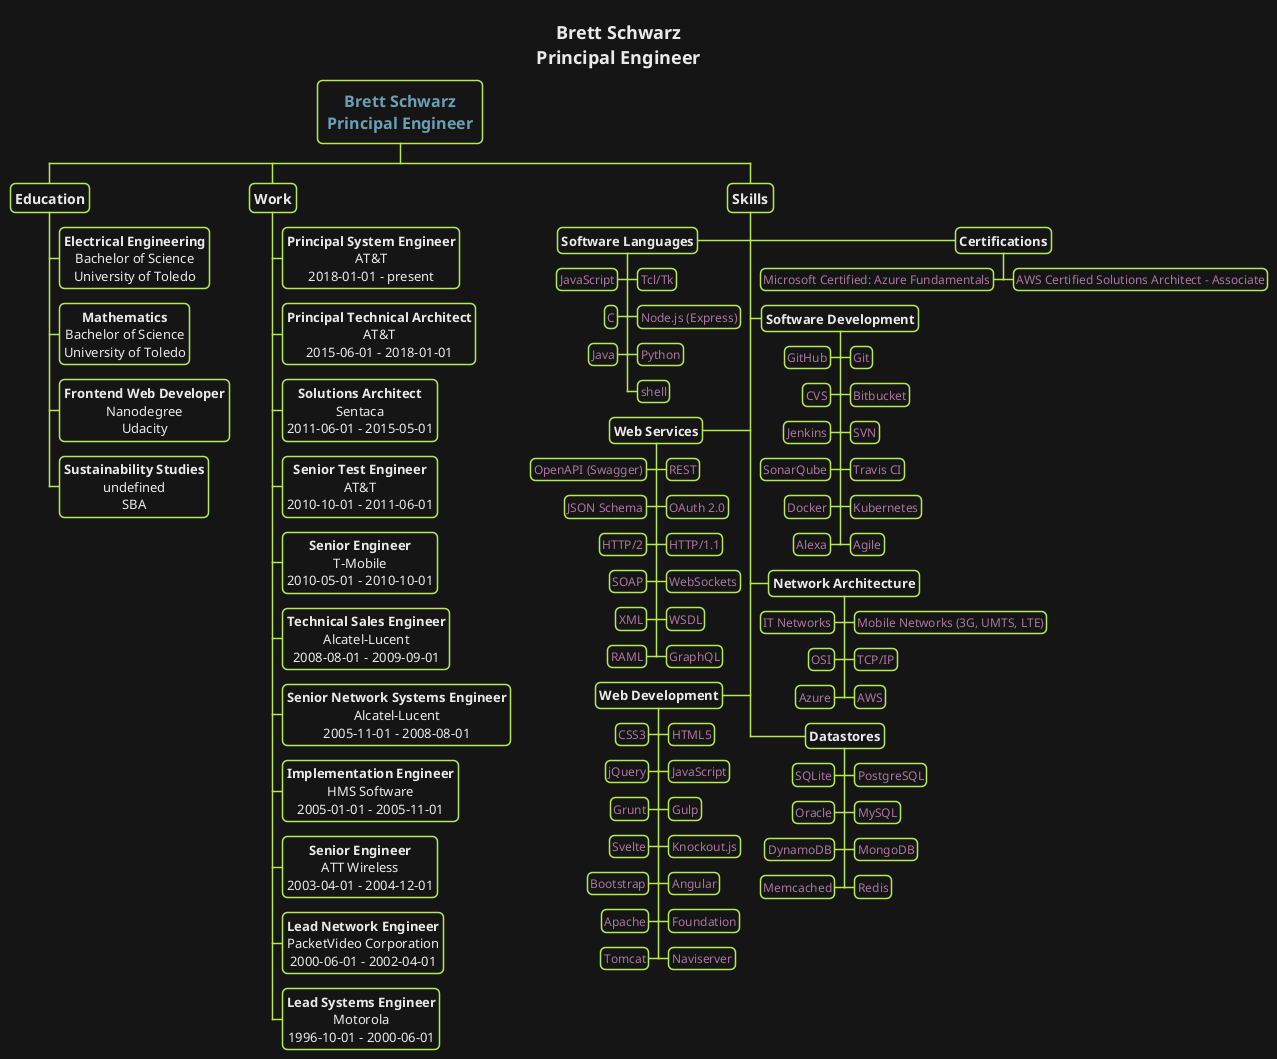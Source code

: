 @startwbs

skinparam backgroundColor transparent


skinparam  {
    defaultFontName   "Verdana"
    defaultFontSize   12
    defaultTextAlignment center
    shadowing false
    RoundCorner 10
    TitleFontSize 18
    TitleFontColor #eaeaea
}
<style>
wbsDiagram {
    LineColor #b5e853
    BorderThickness 3
    BackgroundColor #151515
    FontColor #eaeaea
    :depth(0) {
        fontSize 16
        fontStyle bold
        fontColor #6a9fb5
    }
    :depth(1) {
        fontSize 14
        padding 5
        fontStyle bold
    }
    :depth(2) {
        fontSize 13
        padding 4
    }
    :depth(3) {
        fontSize 12
        padding 3
        fontColor #aa759f
    }

}
</style>



title Brett Schwarz\nPrincipal Engineer

* Brett Schwarz\nPrincipal Engineer
** Education
*** <b>Electrical Engineering\nBachelor of Science\nUniversity of Toledo
*** <b>Mathematics\nBachelor of Science\nUniversity of Toledo
*** <b>Frontend Web Developer\nNanodegree\nUdacity
*** <b>Sustainability Studies\nundefined\nSBA
** Work
*** <b>Principal System Engineer\nAT&T\n2018-01-01 - present
*** <b>Principal Technical Architect\nAT&T\n2015-06-01 - 2018-01-01
*** <b>Solutions Architect\nSentaca\n2011-06-01 - 2015-05-01
*** <b>Senior Test Engineer\nAT&T\n2010-10-01 - 2011-06-01
*** <b>Senior Engineer\nT-Mobile\n2010-05-01 - 2010-10-01
*** <b>Technical Sales Engineer\nAlcatel-Lucent\n2008-08-01 - 2009-09-01
*** <b>Senior Network Systems Engineer\nAlcatel-Lucent\n2005-11-01 - 2008-08-01
*** <b>Implementation Engineer\nHMS Software\n2005-01-01 - 2005-11-01
*** <b>Senior Engineer\nATT Wireless\n2003-04-01 - 2004-12-01
*** <b>Lead Network Engineer\nPacketVideo Corporation\n2000-06-01 - 2002-04-01
*** <b>Lead Systems Engineer\nMotorola\n1996-10-01 - 2000-06-01
** Skills
***> <b>Certifications
****> AWS Certified Solutions Architect - Associate
****< Microsoft Certified: Azure Fundamentals
***< <b>Software Languages
****> Tcl/Tk
****< JavaScript
****> Node.js (Express)
****< C
****> Python
****< Java
****> shell
***> <b>Software Development
****> Git
****< GitHub
****> Bitbucket
****< CVS
****> SVN
****< Jenkins
****> Travis CI
****< SonarQube
****> Kubernetes
****< Docker
****> Agile
****< Alexa
***< <b>Web Services
****> REST
****< OpenAPI (Swagger)
****> OAuth 2.0
****< JSON Schema
****> HTTP/1.1
****< HTTP/2
****> WebSockets
****< SOAP
****> WSDL
****< XML
****> GraphQL
****< RAML
***> <b>Network Architecture
****> Mobile Networks (3G, UMTS, LTE)
****< IT Networks
****> TCP/IP
****< OSI
****> AWS
****< Azure
***< <b>Web Development
****> HTML5
****< CSS3
****> JavaScript
****< jQuery
****> Gulp
****< Grunt
****> Knockout.js
****< Svelte
****> Angular
****< Bootstrap
****> Foundation
****< Apache
****> Naviserver
****< Tomcat
***> <b>Datastores
****> PostgreSQL
****< SQLite
****> MySQL
****< Oracle
****> MongoDB
****< DynamoDB
****> Redis
****< Memcached
@endwbs
